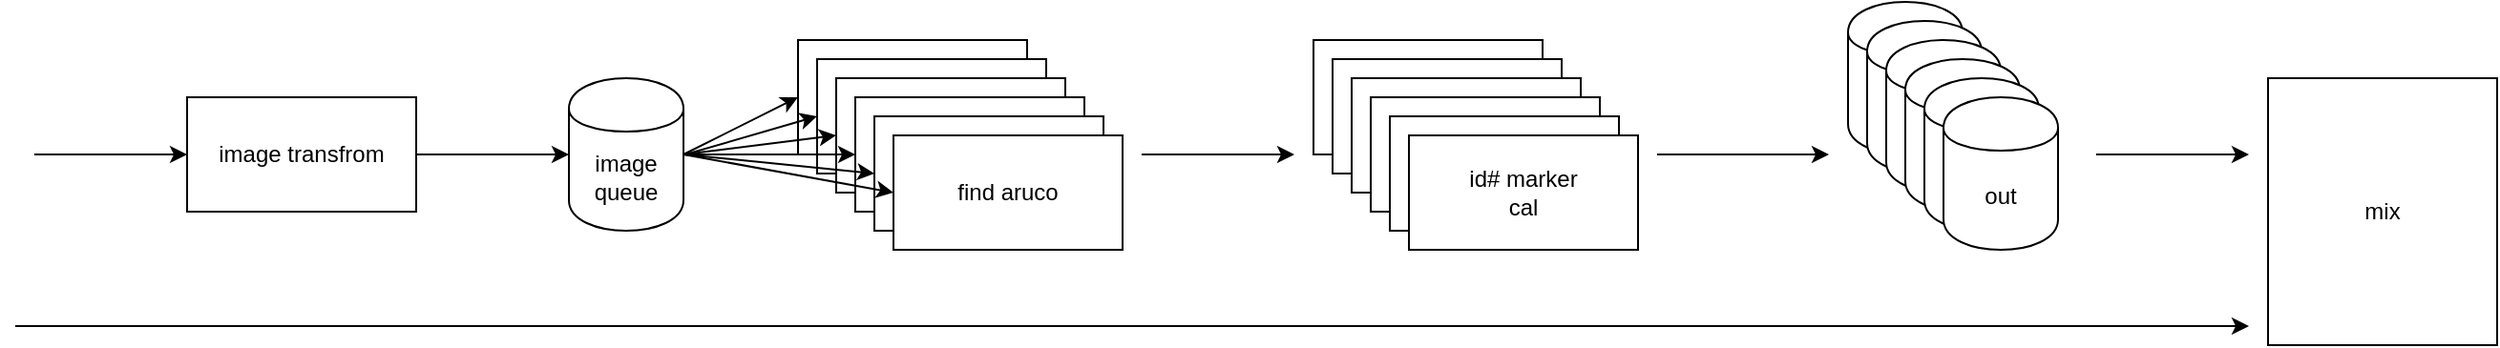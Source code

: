 <mxfile version="13.5.3" type="device"><diagram id="bhwlXhAopN4ds0H7i6gN" name="Page-1"><mxGraphModel dx="1357" dy="809" grid="1" gridSize="10" guides="1" tooltips="1" connect="1" arrows="1" fold="1" page="1" pageScale="1" pageWidth="827" pageHeight="1169" math="0" shadow="0"><root><mxCell id="0"/><mxCell id="1" parent="0"/><mxCell id="25El4NViw060SG0hQLaw-1" value="" style="endArrow=classic;html=1;" edge="1" parent="1"><mxGeometry width="50" height="50" relative="1" as="geometry"><mxPoint x="40" y="240" as="sourcePoint"/><mxPoint x="120" y="240" as="targetPoint"/></mxGeometry></mxCell><mxCell id="25El4NViw060SG0hQLaw-2" value="image transfrom" style="rounded=0;whiteSpace=wrap;html=1;" vertex="1" parent="1"><mxGeometry x="120" y="210" width="120" height="60" as="geometry"/></mxCell><mxCell id="25El4NViw060SG0hQLaw-3" value="image queue" style="shape=cylinder;whiteSpace=wrap;html=1;boundedLbl=1;backgroundOutline=1;" vertex="1" parent="1"><mxGeometry x="320" y="200" width="60" height="80" as="geometry"/></mxCell><mxCell id="25El4NViw060SG0hQLaw-5" value="" style="endArrow=classic;html=1;exitX=1;exitY=0.5;exitDx=0;exitDy=0;entryX=0;entryY=0.5;entryDx=0;entryDy=0;" edge="1" parent="1" source="25El4NViw060SG0hQLaw-2" target="25El4NViw060SG0hQLaw-3"><mxGeometry width="50" height="50" relative="1" as="geometry"><mxPoint x="390" y="440" as="sourcePoint"/><mxPoint x="440" y="390" as="targetPoint"/></mxGeometry></mxCell><mxCell id="25El4NViw060SG0hQLaw-6" value="" style="endArrow=classic;html=1;exitX=1;exitY=0.5;exitDx=0;exitDy=0;entryX=0;entryY=0.5;entryDx=0;entryDy=0;" edge="1" parent="1" source="25El4NViw060SG0hQLaw-3" target="25El4NViw060SG0hQLaw-7"><mxGeometry width="50" height="50" relative="1" as="geometry"><mxPoint x="390" y="440" as="sourcePoint"/><mxPoint x="440" y="390" as="targetPoint"/></mxGeometry></mxCell><mxCell id="25El4NViw060SG0hQLaw-7" value="" style="rounded=0;whiteSpace=wrap;html=1;" vertex="1" parent="1"><mxGeometry x="440" y="180" width="120" height="60" as="geometry"/></mxCell><mxCell id="25El4NViw060SG0hQLaw-10" value="" style="endArrow=classic;html=1;entryX=0;entryY=0.5;entryDx=0;entryDy=0;" edge="1" parent="1" target="25El4NViw060SG0hQLaw-11"><mxGeometry width="50" height="50" relative="1" as="geometry"><mxPoint x="381" y="240" as="sourcePoint"/><mxPoint x="450" y="400" as="targetPoint"/></mxGeometry></mxCell><mxCell id="25El4NViw060SG0hQLaw-11" value="" style="rounded=0;whiteSpace=wrap;html=1;" vertex="1" parent="1"><mxGeometry x="450" y="190" width="120" height="60" as="geometry"/></mxCell><mxCell id="25El4NViw060SG0hQLaw-12" value="" style="endArrow=classic;html=1;entryX=0;entryY=0.5;entryDx=0;entryDy=0;exitX=1;exitY=0.5;exitDx=0;exitDy=0;" edge="1" parent="1" target="25El4NViw060SG0hQLaw-13" source="25El4NViw060SG0hQLaw-3"><mxGeometry width="50" height="50" relative="1" as="geometry"><mxPoint x="400" y="260" as="sourcePoint"/><mxPoint x="460" y="410" as="targetPoint"/></mxGeometry></mxCell><mxCell id="25El4NViw060SG0hQLaw-13" value="" style="rounded=0;whiteSpace=wrap;html=1;" vertex="1" parent="1"><mxGeometry x="460" y="200" width="120" height="60" as="geometry"/></mxCell><mxCell id="25El4NViw060SG0hQLaw-14" value="" style="endArrow=classic;html=1;entryX=0;entryY=0.5;entryDx=0;entryDy=0;" edge="1" parent="1" target="25El4NViw060SG0hQLaw-15"><mxGeometry width="50" height="50" relative="1" as="geometry"><mxPoint x="380" y="240" as="sourcePoint"/><mxPoint x="470" y="420" as="targetPoint"/></mxGeometry></mxCell><mxCell id="25El4NViw060SG0hQLaw-15" value="" style="rounded=0;whiteSpace=wrap;html=1;" vertex="1" parent="1"><mxGeometry x="470" y="210" width="120" height="60" as="geometry"/></mxCell><mxCell id="25El4NViw060SG0hQLaw-16" value="" style="endArrow=classic;html=1;exitX=1;exitY=0.5;exitDx=0;exitDy=0;entryX=0;entryY=0.5;entryDx=0;entryDy=0;" edge="1" parent="1" target="25El4NViw060SG0hQLaw-17" source="25El4NViw060SG0hQLaw-3"><mxGeometry width="50" height="50" relative="1" as="geometry"><mxPoint x="420" y="280" as="sourcePoint"/><mxPoint x="480" y="430" as="targetPoint"/></mxGeometry></mxCell><mxCell id="25El4NViw060SG0hQLaw-17" value="" style="rounded=0;whiteSpace=wrap;html=1;" vertex="1" parent="1"><mxGeometry x="480" y="220" width="120" height="60" as="geometry"/></mxCell><mxCell id="25El4NViw060SG0hQLaw-18" value="" style="endArrow=classic;html=1;entryX=0;entryY=0.5;entryDx=0;entryDy=0;" edge="1" parent="1" target="25El4NViw060SG0hQLaw-19"><mxGeometry width="50" height="50" relative="1" as="geometry"><mxPoint x="380" y="240" as="sourcePoint"/><mxPoint x="490" y="440" as="targetPoint"/></mxGeometry></mxCell><mxCell id="25El4NViw060SG0hQLaw-19" value="find aruco" style="rounded=0;whiteSpace=wrap;html=1;" vertex="1" parent="1"><mxGeometry x="490" y="230" width="120" height="60" as="geometry"/></mxCell><mxCell id="25El4NViw060SG0hQLaw-20" value="" style="rounded=0;whiteSpace=wrap;html=1;" vertex="1" parent="1"><mxGeometry x="710" y="180" width="120" height="60" as="geometry"/></mxCell><mxCell id="25El4NViw060SG0hQLaw-22" value="" style="rounded=0;whiteSpace=wrap;html=1;" vertex="1" parent="1"><mxGeometry x="720" y="190" width="120" height="60" as="geometry"/></mxCell><mxCell id="25El4NViw060SG0hQLaw-23" value="" style="rounded=0;whiteSpace=wrap;html=1;" vertex="1" parent="1"><mxGeometry x="730" y="200" width="120" height="60" as="geometry"/></mxCell><mxCell id="25El4NViw060SG0hQLaw-24" value="" style="rounded=0;whiteSpace=wrap;html=1;" vertex="1" parent="1"><mxGeometry x="740" y="210" width="120" height="60" as="geometry"/></mxCell><mxCell id="25El4NViw060SG0hQLaw-25" value="" style="rounded=0;whiteSpace=wrap;html=1;" vertex="1" parent="1"><mxGeometry x="750" y="220" width="120" height="60" as="geometry"/></mxCell><mxCell id="25El4NViw060SG0hQLaw-26" value="id# marker&lt;br&gt;cal" style="rounded=0;whiteSpace=wrap;html=1;" vertex="1" parent="1"><mxGeometry x="760" y="230" width="120" height="60" as="geometry"/></mxCell><mxCell id="25El4NViw060SG0hQLaw-27" value="" style="shape=cylinder;whiteSpace=wrap;html=1;boundedLbl=1;backgroundOutline=1;" vertex="1" parent="1"><mxGeometry x="990" y="160" width="60" height="80" as="geometry"/></mxCell><mxCell id="25El4NViw060SG0hQLaw-28" value="" style="shape=cylinder;whiteSpace=wrap;html=1;boundedLbl=1;backgroundOutline=1;" vertex="1" parent="1"><mxGeometry x="1000" y="170" width="60" height="80" as="geometry"/></mxCell><mxCell id="25El4NViw060SG0hQLaw-29" value="" style="shape=cylinder;whiteSpace=wrap;html=1;boundedLbl=1;backgroundOutline=1;" vertex="1" parent="1"><mxGeometry x="1010" y="180" width="60" height="80" as="geometry"/></mxCell><mxCell id="25El4NViw060SG0hQLaw-30" value="" style="shape=cylinder;whiteSpace=wrap;html=1;boundedLbl=1;backgroundOutline=1;" vertex="1" parent="1"><mxGeometry x="1020" y="190" width="60" height="80" as="geometry"/></mxCell><mxCell id="25El4NViw060SG0hQLaw-31" value="" style="shape=cylinder;whiteSpace=wrap;html=1;boundedLbl=1;backgroundOutline=1;" vertex="1" parent="1"><mxGeometry x="1030" y="200" width="60" height="80" as="geometry"/></mxCell><mxCell id="25El4NViw060SG0hQLaw-32" value="out" style="shape=cylinder;whiteSpace=wrap;html=1;boundedLbl=1;backgroundOutline=1;" vertex="1" parent="1"><mxGeometry x="1040" y="210" width="60" height="80" as="geometry"/></mxCell><mxCell id="25El4NViw060SG0hQLaw-33" value="" style="endArrow=classic;html=1;" edge="1" parent="1"><mxGeometry width="50" height="50" relative="1" as="geometry"><mxPoint x="620" y="240" as="sourcePoint"/><mxPoint x="700" y="240" as="targetPoint"/></mxGeometry></mxCell><mxCell id="25El4NViw060SG0hQLaw-34" value="" style="endArrow=classic;html=1;" edge="1" parent="1"><mxGeometry width="50" height="50" relative="1" as="geometry"><mxPoint x="890" y="240" as="sourcePoint"/><mxPoint x="980" y="240" as="targetPoint"/></mxGeometry></mxCell><mxCell id="25El4NViw060SG0hQLaw-35" value="mix" style="rounded=0;whiteSpace=wrap;html=1;" vertex="1" parent="1"><mxGeometry x="1210" y="200" width="120" height="140" as="geometry"/></mxCell><mxCell id="25El4NViw060SG0hQLaw-44" value="" style="endArrow=classic;html=1;" edge="1" parent="1"><mxGeometry width="50" height="50" relative="1" as="geometry"><mxPoint x="1120" y="240" as="sourcePoint"/><mxPoint x="1200" y="240" as="targetPoint"/></mxGeometry></mxCell><mxCell id="25El4NViw060SG0hQLaw-45" value="" style="endArrow=classic;html=1;" edge="1" parent="1"><mxGeometry width="50" height="50" relative="1" as="geometry"><mxPoint x="30" y="330" as="sourcePoint"/><mxPoint x="1200" y="330" as="targetPoint"/></mxGeometry></mxCell></root></mxGraphModel></diagram></mxfile>